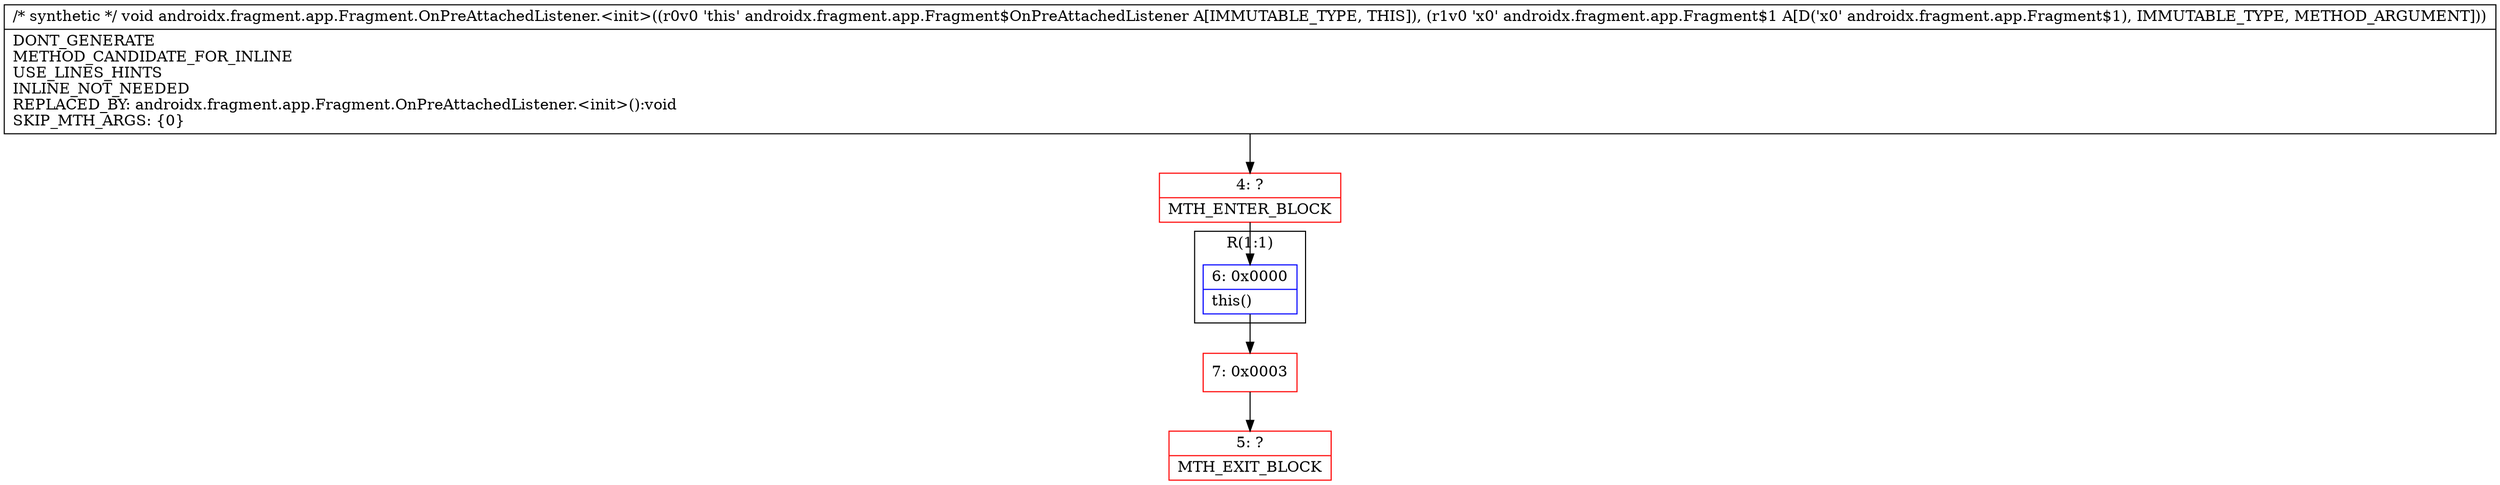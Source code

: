 digraph "CFG forandroidx.fragment.app.Fragment.OnPreAttachedListener.\<init\>(Landroidx\/fragment\/app\/Fragment$1;)V" {
subgraph cluster_Region_1733174197 {
label = "R(1:1)";
node [shape=record,color=blue];
Node_6 [shape=record,label="{6\:\ 0x0000|this()\l}"];
}
Node_4 [shape=record,color=red,label="{4\:\ ?|MTH_ENTER_BLOCK\l}"];
Node_7 [shape=record,color=red,label="{7\:\ 0x0003}"];
Node_5 [shape=record,color=red,label="{5\:\ ?|MTH_EXIT_BLOCK\l}"];
MethodNode[shape=record,label="{\/* synthetic *\/ void androidx.fragment.app.Fragment.OnPreAttachedListener.\<init\>((r0v0 'this' androidx.fragment.app.Fragment$OnPreAttachedListener A[IMMUTABLE_TYPE, THIS]), (r1v0 'x0' androidx.fragment.app.Fragment$1 A[D('x0' androidx.fragment.app.Fragment$1), IMMUTABLE_TYPE, METHOD_ARGUMENT]))  | DONT_GENERATE\lMETHOD_CANDIDATE_FOR_INLINE\lUSE_LINES_HINTS\lINLINE_NOT_NEEDED\lREPLACED_BY: androidx.fragment.app.Fragment.OnPreAttachedListener.\<init\>():void\lSKIP_MTH_ARGS: \{0\}\l}"];
MethodNode -> Node_4;Node_6 -> Node_7;
Node_4 -> Node_6;
Node_7 -> Node_5;
}

